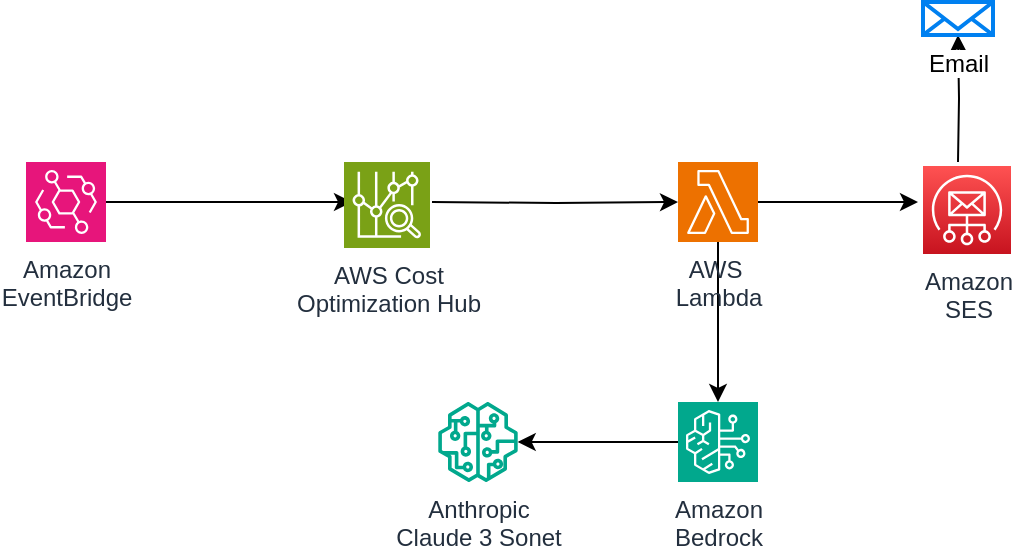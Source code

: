 <mxfile version="24.8.3">
  <diagram name="Page-1" id="PGBSF9IThb5cVwnAdwRL">
    <mxGraphModel dx="1434" dy="795" grid="0" gridSize="10" guides="1" tooltips="1" connect="1" arrows="1" fold="1" page="1" pageScale="1" pageWidth="827" pageHeight="1169" math="0" shadow="0">
      <root>
        <mxCell id="0" />
        <mxCell id="1" parent="0" />
        <mxCell id="5ZLFzVb04MLVN36UqKtb-5" value="" style="edgeStyle=orthogonalEdgeStyle;rounded=0;orthogonalLoop=1;jettySize=auto;html=1;" parent="1" source="5ZLFzVb04MLVN36UqKtb-2" edge="1">
          <mxGeometry relative="1" as="geometry">
            <mxPoint x="277" y="220" as="targetPoint" />
          </mxGeometry>
        </mxCell>
        <mxCell id="5ZLFzVb04MLVN36UqKtb-2" value="Amazon&lt;div&gt;EventBridge&lt;/div&gt;" style="sketch=0;points=[[0,0,0],[0.25,0,0],[0.5,0,0],[0.75,0,0],[1,0,0],[0,1,0],[0.25,1,0],[0.5,1,0],[0.75,1,0],[1,1,0],[0,0.25,0],[0,0.5,0],[0,0.75,0],[1,0.25,0],[1,0.5,0],[1,0.75,0]];outlineConnect=0;fontColor=#232F3E;fillColor=#E7157B;strokeColor=#ffffff;dashed=0;verticalLabelPosition=bottom;verticalAlign=top;align=center;html=1;fontSize=12;fontStyle=0;aspect=fixed;shape=mxgraph.aws4.resourceIcon;resIcon=mxgraph.aws4.eventbridge;" parent="1" vertex="1">
          <mxGeometry x="114" y="200" width="40" height="40" as="geometry" />
        </mxCell>
        <mxCell id="5ZLFzVb04MLVN36UqKtb-7" value="" style="edgeStyle=orthogonalEdgeStyle;rounded=0;orthogonalLoop=1;jettySize=auto;html=1;" parent="1" target="5ZLFzVb04MLVN36UqKtb-6" edge="1">
          <mxGeometry relative="1" as="geometry">
            <mxPoint x="317" y="220" as="sourcePoint" />
          </mxGeometry>
        </mxCell>
        <mxCell id="5ZLFzVb04MLVN36UqKtb-9" value="" style="edgeStyle=orthogonalEdgeStyle;rounded=0;orthogonalLoop=1;jettySize=auto;html=1;" parent="1" source="5ZLFzVb04MLVN36UqKtb-6" target="5ZLFzVb04MLVN36UqKtb-8" edge="1">
          <mxGeometry relative="1" as="geometry">
            <Array as="points">
              <mxPoint x="460" y="290" />
              <mxPoint x="460" y="290" />
            </Array>
          </mxGeometry>
        </mxCell>
        <mxCell id="5ZLFzVb04MLVN36UqKtb-14" value="" style="edgeStyle=orthogonalEdgeStyle;rounded=0;orthogonalLoop=1;jettySize=auto;html=1;" parent="1" source="5ZLFzVb04MLVN36UqKtb-6" edge="1">
          <mxGeometry relative="1" as="geometry">
            <mxPoint x="560" y="220" as="targetPoint" />
          </mxGeometry>
        </mxCell>
        <mxCell id="5ZLFzVb04MLVN36UqKtb-6" value="AWS&amp;nbsp;&lt;div&gt;Lambda&lt;/div&gt;" style="sketch=0;points=[[0,0,0],[0.25,0,0],[0.5,0,0],[0.75,0,0],[1,0,0],[0,1,0],[0.25,1,0],[0.5,1,0],[0.75,1,0],[1,1,0],[0,0.25,0],[0,0.5,0],[0,0.75,0],[1,0.25,0],[1,0.5,0],[1,0.75,0]];outlineConnect=0;fontColor=#232F3E;fillColor=#ED7100;strokeColor=#ffffff;dashed=0;verticalLabelPosition=bottom;verticalAlign=top;align=center;html=1;fontSize=12;fontStyle=0;aspect=fixed;shape=mxgraph.aws4.resourceIcon;resIcon=mxgraph.aws4.lambda;" parent="1" vertex="1">
          <mxGeometry x="440" y="200" width="40" height="40" as="geometry" />
        </mxCell>
        <mxCell id="5ZLFzVb04MLVN36UqKtb-13" value="" style="edgeStyle=orthogonalEdgeStyle;rounded=0;orthogonalLoop=1;jettySize=auto;html=1;" parent="1" source="5ZLFzVb04MLVN36UqKtb-8" target="5ZLFzVb04MLVN36UqKtb-12" edge="1">
          <mxGeometry relative="1" as="geometry" />
        </mxCell>
        <mxCell id="5ZLFzVb04MLVN36UqKtb-8" value="Amazon&lt;div&gt;Bedrock&lt;/div&gt;" style="sketch=0;points=[[0,0,0],[0.25,0,0],[0.5,0,0],[0.75,0,0],[1,0,0],[0,1,0],[0.25,1,0],[0.5,1,0],[0.75,1,0],[1,1,0],[0,0.25,0],[0,0.5,0],[0,0.75,0],[1,0.25,0],[1,0.5,0],[1,0.75,0]];outlineConnect=0;fontColor=#232F3E;fillColor=#01A88D;strokeColor=#ffffff;dashed=0;verticalLabelPosition=bottom;verticalAlign=top;align=center;html=1;fontSize=12;fontStyle=0;aspect=fixed;shape=mxgraph.aws4.resourceIcon;resIcon=mxgraph.aws4.bedrock;" parent="1" vertex="1">
          <mxGeometry x="440" y="320" width="40" height="40" as="geometry" />
        </mxCell>
        <mxCell id="5ZLFzVb04MLVN36UqKtb-16" value="" style="edgeStyle=orthogonalEdgeStyle;rounded=0;orthogonalLoop=1;jettySize=auto;html=1;" parent="1" target="5ZLFzVb04MLVN36UqKtb-15" edge="1">
          <mxGeometry relative="1" as="geometry">
            <mxPoint x="580" y="200" as="sourcePoint" />
          </mxGeometry>
        </mxCell>
        <mxCell id="5ZLFzVb04MLVN36UqKtb-12" value="Anthropic&lt;div&gt;Claude 3 Sonet&lt;/div&gt;" style="sketch=0;outlineConnect=0;fontColor=#232F3E;gradientColor=none;fillColor=#01A88D;strokeColor=none;dashed=0;verticalLabelPosition=bottom;verticalAlign=top;align=center;html=1;fontSize=12;fontStyle=0;aspect=fixed;pointerEvents=1;shape=mxgraph.aws4.sagemaker_model;" parent="1" vertex="1">
          <mxGeometry x="320" y="320" width="40" height="40" as="geometry" />
        </mxCell>
        <mxCell id="5ZLFzVb04MLVN36UqKtb-15" value="Email" style="html=1;verticalLabelPosition=bottom;align=center;labelBackgroundColor=#ffffff;verticalAlign=top;strokeWidth=2;strokeColor=#0080F0;shadow=0;dashed=0;shape=mxgraph.ios7.icons.mail;" parent="1" vertex="1">
          <mxGeometry x="562.5" y="120" width="35" height="16.5" as="geometry" />
        </mxCell>
        <mxCell id="JrEfdBIvGaeCxyv9ZtA3-1" value="Amazon&lt;br&gt;SES" style="sketch=0;points=[[0,0,0],[0.25,0,0],[0.5,0,0],[0.75,0,0],[1,0,0],[0,1,0],[0.25,1,0],[0.5,1,0],[0.75,1,0],[1,1,0],[0,0.25,0],[0,0.5,0],[0,0.75,0],[1,0.25,0],[1,0.5,0],[1,0.75,0]];outlineConnect=0;fontColor=#232F3E;gradientColor=#FF5252;gradientDirection=north;fillColor=#C7131F;strokeColor=#ffffff;dashed=0;verticalLabelPosition=bottom;verticalAlign=top;align=center;html=1;fontSize=12;fontStyle=0;aspect=fixed;shape=mxgraph.aws4.resourceIcon;resIcon=mxgraph.aws4.simple_email_service;" parent="1" vertex="1">
          <mxGeometry x="562.5" y="202" width="44" height="44" as="geometry" />
        </mxCell>
        <mxCell id="Gh_cvLaN8bDynO9koyxt-1" value="AWS Cost&lt;div&gt;Optimization Hub&lt;/div&gt;" style="sketch=0;points=[[0,0,0],[0.25,0,0],[0.5,0,0],[0.75,0,0],[1,0,0],[0,1,0],[0.25,1,0],[0.5,1,0],[0.75,1,0],[1,1,0],[0,0.25,0],[0,0.5,0],[0,0.75,0],[1,0.25,0],[1,0.5,0],[1,0.75,0]];outlineConnect=0;fontColor=#232F3E;fillColor=#7AA116;strokeColor=#ffffff;dashed=0;verticalLabelPosition=bottom;verticalAlign=top;align=center;html=1;fontSize=12;fontStyle=0;aspect=fixed;shape=mxgraph.aws4.resourceIcon;resIcon=mxgraph.aws4.cost_explorer;" vertex="1" parent="1">
          <mxGeometry x="273" y="200" width="43" height="43" as="geometry" />
        </mxCell>
      </root>
    </mxGraphModel>
  </diagram>
</mxfile>
